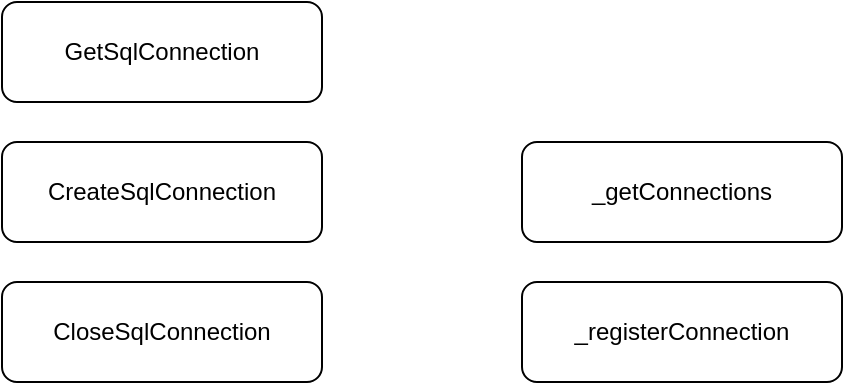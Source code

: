 <mxfile>
    <diagram id="PJAu8mskoVcZsCH-VlCt" name="Page-1">
        <mxGraphModel dx="1702" dy="1473" grid="1" gridSize="10" guides="1" tooltips="1" connect="1" arrows="1" fold="1" page="0" pageScale="1" pageWidth="850" pageHeight="1100" math="0" shadow="0">
            <root>
                <mxCell id="0"/>
                <mxCell id="1" parent="0"/>
                <mxCell id="5" value="CreateSqlConnection" style="rounded=1;whiteSpace=wrap;html=1;" parent="1" vertex="1">
                    <mxGeometry x="-110" y="-380" width="160" height="50" as="geometry"/>
                </mxCell>
                <mxCell id="7" value="_registerConnection" style="rounded=1;whiteSpace=wrap;html=1;" parent="1" vertex="1">
                    <mxGeometry x="150" y="-310" width="160" height="50" as="geometry"/>
                </mxCell>
                <mxCell id="12" value="_getConnections" style="rounded=1;whiteSpace=wrap;html=1;" vertex="1" parent="1">
                    <mxGeometry x="150" y="-380" width="160" height="50" as="geometry"/>
                </mxCell>
                <mxCell id="13" value="CloseSqlConnection" style="rounded=1;whiteSpace=wrap;html=1;" vertex="1" parent="1">
                    <mxGeometry x="-110" y="-310" width="160" height="50" as="geometry"/>
                </mxCell>
                <mxCell id="15" value="GetSqlConnection" style="rounded=1;whiteSpace=wrap;html=1;" vertex="1" parent="1">
                    <mxGeometry x="-110" y="-450" width="160" height="50" as="geometry"/>
                </mxCell>
            </root>
        </mxGraphModel>
    </diagram>
</mxfile>